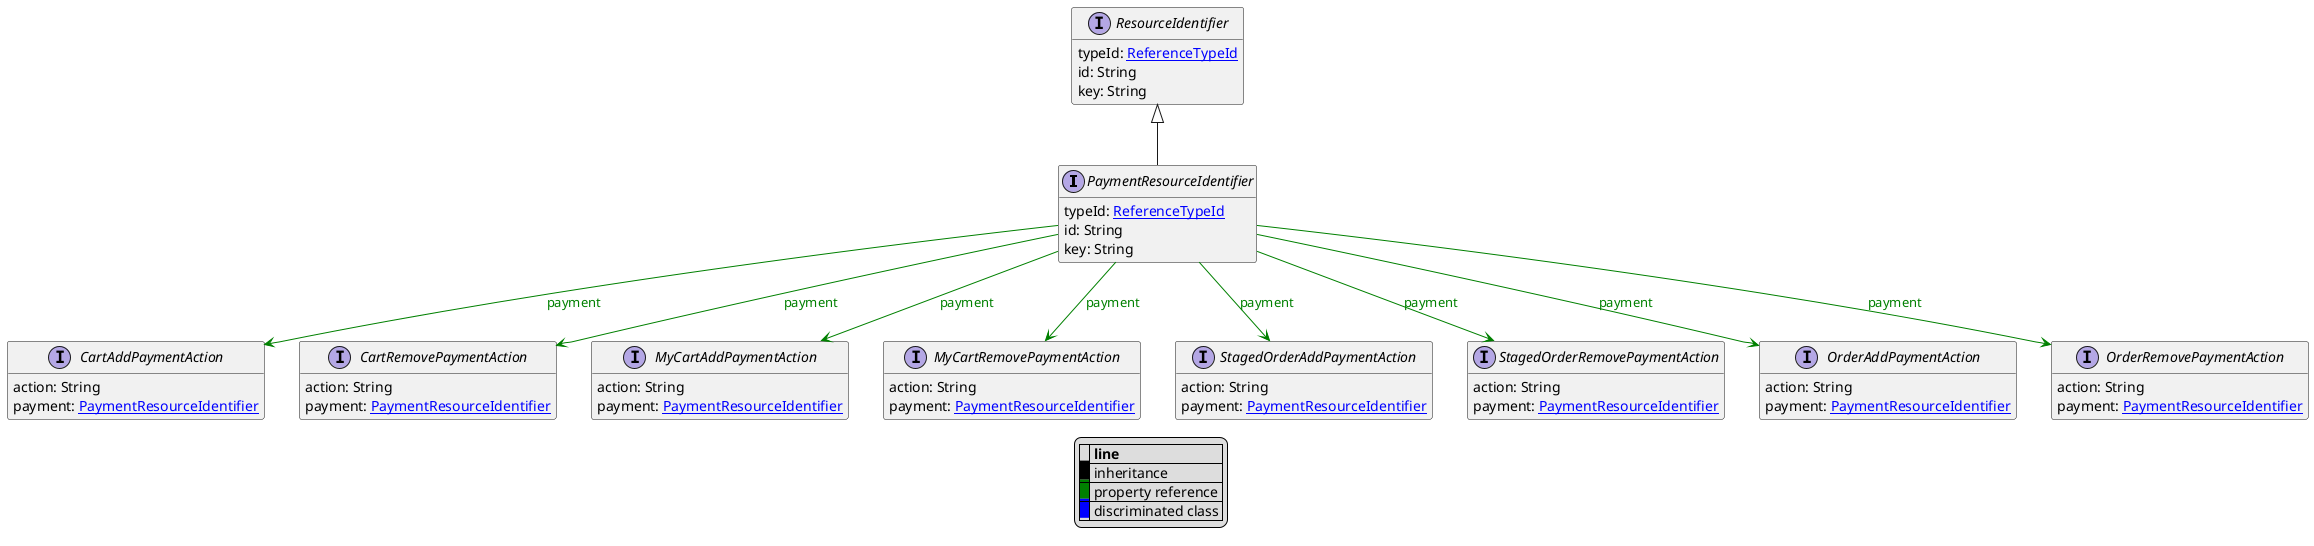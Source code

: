 @startuml

hide empty fields
hide empty methods
legend
|= |= line |
|<back:black>   </back>| inheritance |
|<back:green>   </back>| property reference |
|<back:blue>   </back>| discriminated class |
endlegend
interface PaymentResourceIdentifier [[PaymentResourceIdentifier.svg]] extends ResourceIdentifier {
    typeId: [[ReferenceTypeId.svg ReferenceTypeId]]
    id: String
    key: String
}
interface ResourceIdentifier [[ResourceIdentifier.svg]]  {
    typeId: [[ReferenceTypeId.svg ReferenceTypeId]]
    id: String
    key: String
}


interface CartAddPaymentAction [[CartAddPaymentAction.svg]]  {
    action: String
    payment: [[PaymentResourceIdentifier.svg PaymentResourceIdentifier]]
}
interface CartRemovePaymentAction [[CartRemovePaymentAction.svg]]  {
    action: String
    payment: [[PaymentResourceIdentifier.svg PaymentResourceIdentifier]]
}
interface MyCartAddPaymentAction [[MyCartAddPaymentAction.svg]]  {
    action: String
    payment: [[PaymentResourceIdentifier.svg PaymentResourceIdentifier]]
}
interface MyCartRemovePaymentAction [[MyCartRemovePaymentAction.svg]]  {
    action: String
    payment: [[PaymentResourceIdentifier.svg PaymentResourceIdentifier]]
}
interface StagedOrderAddPaymentAction [[StagedOrderAddPaymentAction.svg]]  {
    action: String
    payment: [[PaymentResourceIdentifier.svg PaymentResourceIdentifier]]
}
interface StagedOrderRemovePaymentAction [[StagedOrderRemovePaymentAction.svg]]  {
    action: String
    payment: [[PaymentResourceIdentifier.svg PaymentResourceIdentifier]]
}
interface OrderAddPaymentAction [[OrderAddPaymentAction.svg]]  {
    action: String
    payment: [[PaymentResourceIdentifier.svg PaymentResourceIdentifier]]
}
interface OrderRemovePaymentAction [[OrderRemovePaymentAction.svg]]  {
    action: String
    payment: [[PaymentResourceIdentifier.svg PaymentResourceIdentifier]]
}

PaymentResourceIdentifier --> CartAddPaymentAction #green;text:green : "payment"
PaymentResourceIdentifier --> CartRemovePaymentAction #green;text:green : "payment"
PaymentResourceIdentifier --> MyCartAddPaymentAction #green;text:green : "payment"
PaymentResourceIdentifier --> MyCartRemovePaymentAction #green;text:green : "payment"
PaymentResourceIdentifier --> StagedOrderAddPaymentAction #green;text:green : "payment"
PaymentResourceIdentifier --> StagedOrderRemovePaymentAction #green;text:green : "payment"
PaymentResourceIdentifier --> OrderAddPaymentAction #green;text:green : "payment"
PaymentResourceIdentifier --> OrderRemovePaymentAction #green;text:green : "payment"
@enduml
